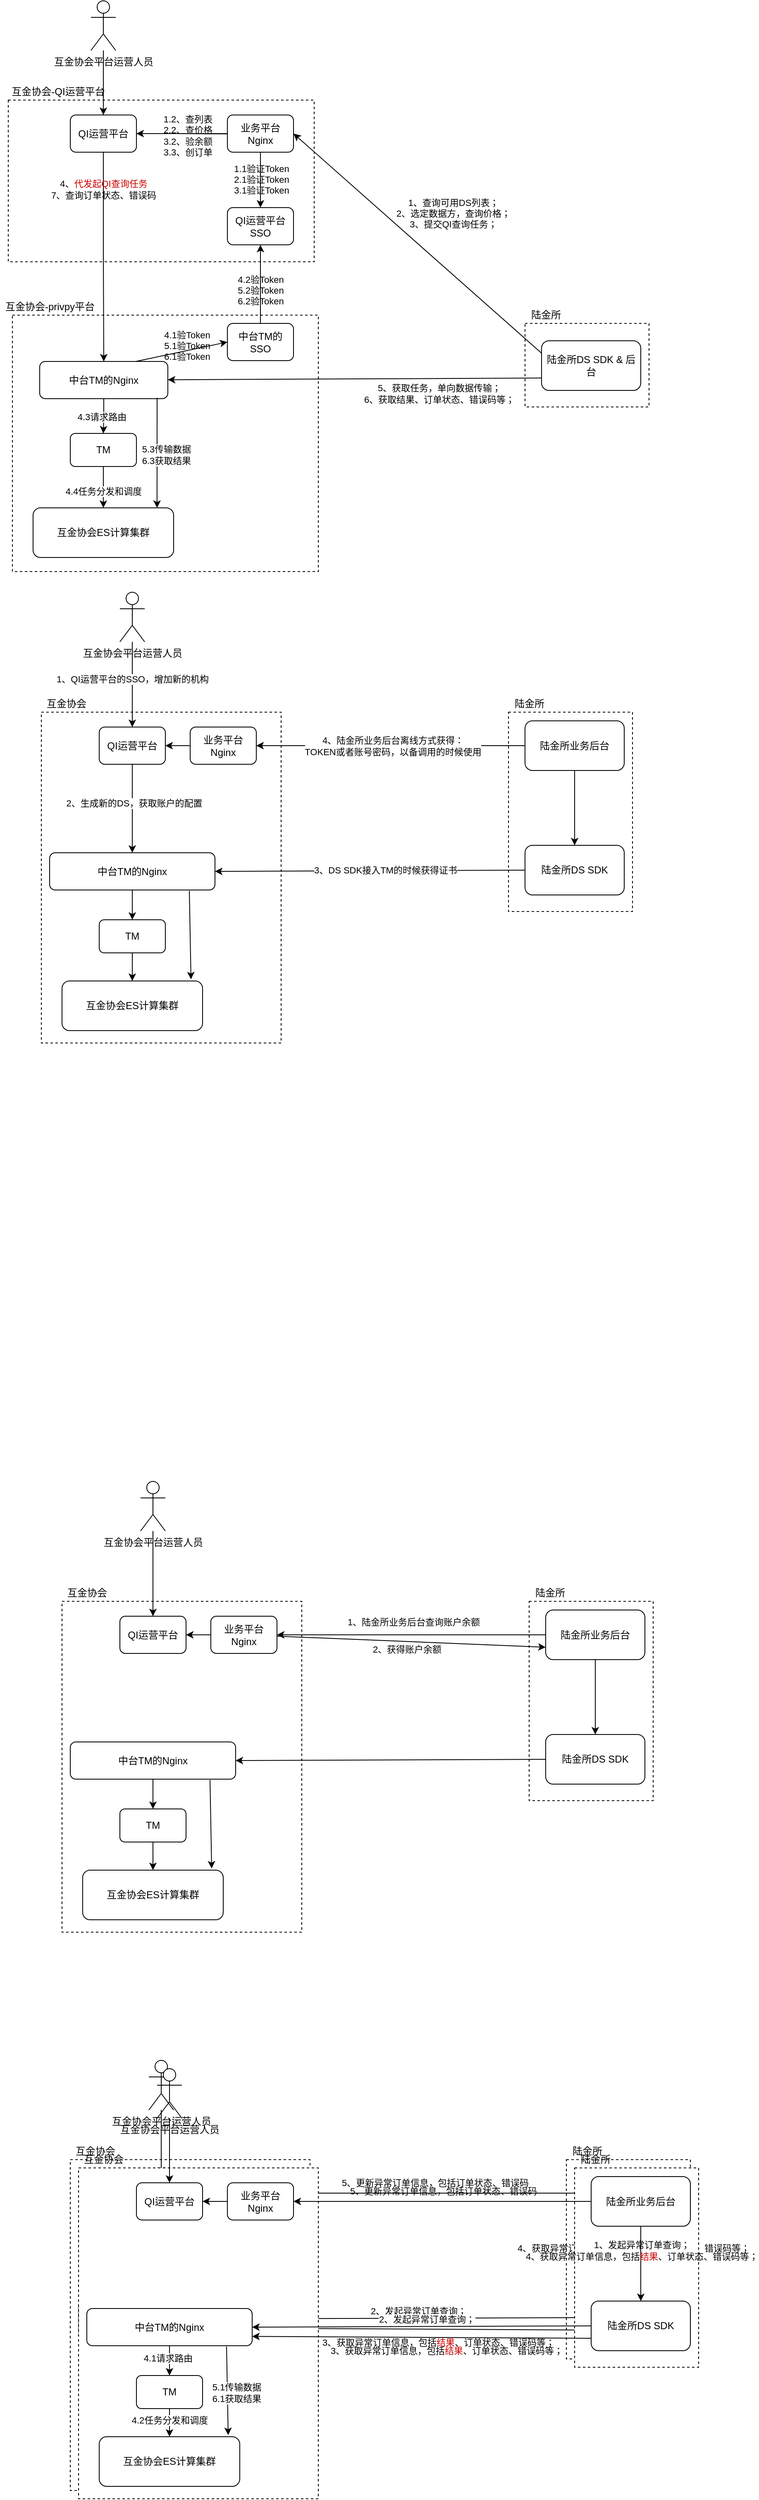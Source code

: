 <mxfile version="14.2.7" type="github"><diagram id="n4bqpxJSWs9qwXVAG9Ya" name="Page-1"><mxGraphModel dx="1178" dy="706" grid="1" gridSize="10" guides="1" tooltips="1" connect="1" arrows="1" fold="1" page="1" pageScale="1" pageWidth="827" pageHeight="1169" math="0" shadow="0"><root><mxCell id="0"/><mxCell id="1" parent="0"/><mxCell id="G3FQE8XT8Hdk32QNEZcP-42" value="" style="rounded=0;whiteSpace=wrap;html=1;dashed=1;strokeWidth=1;shadow=0;glass=0;sketch=0;labelBorderColor=none;" vertex="1" parent="1"><mxGeometry x="235" y="380" width="370" height="195.5" as="geometry"/></mxCell><mxCell id="Snnj0pEvWsJ41YhR_awT-1" value="" style="rounded=0;whiteSpace=wrap;html=1;dashed=1;strokeWidth=1;shadow=0;glass=0;sketch=0;labelBorderColor=none;" parent="1" vertex="1"><mxGeometry x="860" y="650" width="150" height="101" as="geometry"/></mxCell><mxCell id="Snnj0pEvWsJ41YhR_awT-2" value="" style="rounded=0;whiteSpace=wrap;html=1;dashed=1;strokeWidth=1;shadow=0;glass=0;sketch=0;labelBorderColor=none;" parent="1" vertex="1"><mxGeometry x="240" y="640" width="370" height="310" as="geometry"/></mxCell><mxCell id="6r078hkE9o605oC8stK7-30" value="" style="edgeStyle=orthogonalEdgeStyle;rounded=0;orthogonalLoop=1;jettySize=auto;html=1;strokeColor=#000000;" parent="1" source="Snnj0pEvWsJ41YhR_awT-5" target="Snnj0pEvWsJ41YhR_awT-17" edge="1"><mxGeometry relative="1" as="geometry"/></mxCell><mxCell id="6r078hkE9o605oC8stK7-31" value="4、&lt;font color=&quot;#cc0000&quot;&gt;代发起QI查询任务&lt;/font&gt;&lt;br&gt;7、查询订单状态、错误码" style="edgeLabel;html=1;align=center;verticalAlign=middle;resizable=0;points=[];labelBackgroundColor=none;" parent="6r078hkE9o605oC8stK7-30" vertex="1" connectable="0"><mxGeometry x="-0.533" y="1" relative="1" as="geometry"><mxPoint x="-1" y="-14" as="offset"/></mxGeometry></mxCell><mxCell id="G3FQE8XT8Hdk32QNEZcP-36" value="" style="edgeStyle=orthogonalEdgeStyle;rounded=0;orthogonalLoop=1;jettySize=auto;html=1;" edge="1" parent="1" target="G3FQE8XT8Hdk32QNEZcP-32"><mxGeometry relative="1" as="geometry"><mxPoint x="436" y="420.5" as="sourcePoint"/></mxGeometry></mxCell><mxCell id="G3FQE8XT8Hdk32QNEZcP-40" value="1.1验证Token&lt;br&gt;2.1验证Token&lt;br&gt;3.1验证Token" style="edgeLabel;html=1;align=center;verticalAlign=middle;resizable=0;points=[];labelBackgroundColor=none;" vertex="1" connectable="0" parent="G3FQE8XT8Hdk32QNEZcP-36"><mxGeometry x="0.716" relative="1" as="geometry"><mxPoint x="1" y="-6.5" as="offset"/></mxGeometry></mxCell><mxCell id="Snnj0pEvWsJ41YhR_awT-5" value="QI运营平台" style="rounded=1;whiteSpace=wrap;html=1;" parent="1" vertex="1"><mxGeometry x="310" y="398" width="80" height="45" as="geometry"/></mxCell><mxCell id="Snnj0pEvWsJ41YhR_awT-6" value="" style="edgeStyle=orthogonalEdgeStyle;rounded=0;orthogonalLoop=1;jettySize=auto;html=1;" parent="1" source="Snnj0pEvWsJ41YhR_awT-7" target="Snnj0pEvWsJ41YhR_awT-5" edge="1"><mxGeometry relative="1" as="geometry"/></mxCell><mxCell id="Snnj0pEvWsJ41YhR_awT-7" value="互金协会平台运营人员" style="shape=umlActor;verticalLabelPosition=bottom;verticalAlign=top;html=1;outlineConnect=0;" parent="1" vertex="1"><mxGeometry x="335" y="260" width="30" height="60" as="geometry"/></mxCell><mxCell id="Snnj0pEvWsJ41YhR_awT-8" value="互金协会ES计算集群" style="rounded=1;whiteSpace=wrap;html=1;" parent="1" vertex="1"><mxGeometry x="265" y="873" width="170" height="60" as="geometry"/></mxCell><mxCell id="Snnj0pEvWsJ41YhR_awT-9" value="" style="edgeStyle=orthogonalEdgeStyle;rounded=0;orthogonalLoop=1;jettySize=auto;html=1;" parent="1" source="Snnj0pEvWsJ41YhR_awT-11" target="Snnj0pEvWsJ41YhR_awT-8" edge="1"><mxGeometry relative="1" as="geometry"/></mxCell><mxCell id="Snnj0pEvWsJ41YhR_awT-10" value="4.4任务分发和调度" style="edgeLabel;html=1;align=center;verticalAlign=middle;resizable=0;points=[];" parent="Snnj0pEvWsJ41YhR_awT-9" vertex="1" connectable="0"><mxGeometry x="0.574" y="1" relative="1" as="geometry"><mxPoint x="-1" y="-10" as="offset"/></mxGeometry></mxCell><mxCell id="Snnj0pEvWsJ41YhR_awT-11" value="TM" style="rounded=1;whiteSpace=wrap;html=1;" parent="1" vertex="1"><mxGeometry x="310" y="783" width="80" height="40" as="geometry"/></mxCell><mxCell id="Snnj0pEvWsJ41YhR_awT-12" value="陆金所DS SDK &amp;amp; 后台" style="rounded=1;whiteSpace=wrap;html=1;" parent="1" vertex="1"><mxGeometry x="880" y="671" width="120" height="60" as="geometry"/></mxCell><mxCell id="Snnj0pEvWsJ41YhR_awT-13" value="&lt;font color=&quot;#000000&quot;&gt;陆金所&lt;/font&gt;" style="text;html=1;align=center;verticalAlign=middle;resizable=0;points=[];autosize=1;fontColor=#EA6B66;" parent="1" vertex="1"><mxGeometry x="860" y="630" width="50" height="20" as="geometry"/></mxCell><mxCell id="Snnj0pEvWsJ41YhR_awT-14" value="&lt;font color=&quot;#000000&quot;&gt;互金协会-QI运营平台&lt;/font&gt;" style="text;html=1;align=center;verticalAlign=middle;resizable=0;points=[];autosize=1;fontColor=#EA6B66;" parent="1" vertex="1"><mxGeometry x="230" y="360" width="130" height="20" as="geometry"/></mxCell><mxCell id="Snnj0pEvWsJ41YhR_awT-15" value="" style="edgeStyle=orthogonalEdgeStyle;rounded=0;orthogonalLoop=1;jettySize=auto;html=1;" parent="1" source="Snnj0pEvWsJ41YhR_awT-17" target="Snnj0pEvWsJ41YhR_awT-11" edge="1"><mxGeometry relative="1" as="geometry"/></mxCell><mxCell id="Snnj0pEvWsJ41YhR_awT-16" value="4.3请求路由" style="edgeLabel;html=1;align=center;verticalAlign=middle;resizable=0;points=[];" parent="Snnj0pEvWsJ41YhR_awT-15" vertex="1" connectable="0"><mxGeometry x="0.407" y="-2" relative="1" as="geometry"><mxPoint y="-8" as="offset"/></mxGeometry></mxCell><mxCell id="Snnj0pEvWsJ41YhR_awT-17" value="中台TM的Nginx" style="rounded=1;whiteSpace=wrap;html=1;" parent="1" vertex="1"><mxGeometry x="273" y="696" width="155" height="45" as="geometry"/></mxCell><mxCell id="Snnj0pEvWsJ41YhR_awT-20" value="" style="endArrow=classic;html=1;entryX=0.882;entryY=0;entryDx=0;entryDy=0;entryPerimeter=0;" parent="1" edge="1" target="Snnj0pEvWsJ41YhR_awT-8"><mxGeometry width="50" height="50" relative="1" as="geometry"><mxPoint x="415" y="740" as="sourcePoint"/><mxPoint x="421" y="816" as="targetPoint"/></mxGeometry></mxCell><mxCell id="Snnj0pEvWsJ41YhR_awT-21" value="5.3传输数据&lt;br&gt;6.3获取结果" style="edgeLabel;html=1;align=center;verticalAlign=middle;resizable=0;points=[];" parent="Snnj0pEvWsJ41YhR_awT-20" vertex="1" connectable="0"><mxGeometry x="0.035" relative="1" as="geometry"><mxPoint x="11" as="offset"/></mxGeometry></mxCell><mxCell id="Snnj0pEvWsJ41YhR_awT-22" value="" style="endArrow=classic;html=1;exitX=0;exitY=0.75;exitDx=0;exitDy=0;" parent="1" source="Snnj0pEvWsJ41YhR_awT-12" target="Snnj0pEvWsJ41YhR_awT-17" edge="1"><mxGeometry width="50" height="50" relative="1" as="geometry"><mxPoint x="380" y="750" as="sourcePoint"/><mxPoint x="430" y="700" as="targetPoint"/></mxGeometry></mxCell><mxCell id="Snnj0pEvWsJ41YhR_awT-23" value="&lt;div&gt;&lt;span style=&quot;font-size: 11px&quot;&gt;5、获取任务，单向数据传输；&lt;/span&gt;&lt;/div&gt;&lt;div&gt;&lt;span style=&quot;font-size: 11px&quot;&gt;6、获取结果、订单状态、错误码等；&lt;/span&gt;&lt;/div&gt;" style="edgeLabel;html=1;align=center;verticalAlign=middle;resizable=0;points=[];labelBackgroundColor=none;" parent="Snnj0pEvWsJ41YhR_awT-22" vertex="1" connectable="0"><mxGeometry x="-0.076" relative="1" as="geometry"><mxPoint x="84.98" y="18.04" as="offset"/></mxGeometry></mxCell><mxCell id="Snnj0pEvWsJ41YhR_awT-24" value="业务平台Nginx" style="rounded=1;whiteSpace=wrap;html=1;" parent="1" vertex="1"><mxGeometry x="500" y="398" width="80" height="45" as="geometry"/></mxCell><mxCell id="Snnj0pEvWsJ41YhR_awT-25" value="" style="endArrow=classic;html=1;exitX=0;exitY=0.25;exitDx=0;exitDy=0;entryX=1;entryY=0.5;entryDx=0;entryDy=0;fillColor=#d5e8d4;" parent="1" source="Snnj0pEvWsJ41YhR_awT-12" target="Snnj0pEvWsJ41YhR_awT-24" edge="1"><mxGeometry width="50" height="50" relative="1" as="geometry"><mxPoint x="860" y="420.5" as="sourcePoint"/><mxPoint x="430" y="510" as="targetPoint"/></mxGeometry></mxCell><mxCell id="Snnj0pEvWsJ41YhR_awT-26" value="1、查询可用DS列表；&lt;br&gt;2、选定数据方，查询价格；&lt;br&gt;&lt;span style=&quot;background-color: rgb(255 , 255 , 255)&quot;&gt;3、提交QI查询任务；&lt;/span&gt;" style="edgeLabel;html=1;align=center;verticalAlign=middle;resizable=0;points=[];labelBackgroundColor=none;" parent="Snnj0pEvWsJ41YhR_awT-25" vertex="1" connectable="0"><mxGeometry x="0.113" y="2" relative="1" as="geometry"><mxPoint x="60.99" y="-22.49" as="offset"/></mxGeometry></mxCell><mxCell id="Snnj0pEvWsJ41YhR_awT-27" value="" style="endArrow=classic;html=1;exitX=0;exitY=0.5;exitDx=0;exitDy=0;entryX=1;entryY=0.5;entryDx=0;entryDy=0;" parent="1" source="Snnj0pEvWsJ41YhR_awT-24" target="Snnj0pEvWsJ41YhR_awT-5" edge="1"><mxGeometry width="50" height="50" relative="1" as="geometry"><mxPoint x="380" y="560" as="sourcePoint"/><mxPoint x="430" y="510" as="targetPoint"/></mxGeometry></mxCell><mxCell id="G3FQE8XT8Hdk32QNEZcP-41" value="1.2、查列表&lt;br&gt;2.2、查价格&lt;br&gt;3.2、验余额&lt;br&gt;3.3、创订单" style="edgeLabel;html=1;align=center;verticalAlign=middle;resizable=0;points=[];labelBackgroundColor=none;" vertex="1" connectable="0" parent="Snnj0pEvWsJ41YhR_awT-27"><mxGeometry x="-0.125" y="2" relative="1" as="geometry"><mxPoint as="offset"/></mxGeometry></mxCell><mxCell id="Snnj0pEvWsJ41YhR_awT-31" value="" style="rounded=0;whiteSpace=wrap;html=1;dashed=1;strokeWidth=1;shadow=0;glass=0;sketch=0;labelBorderColor=none;" parent="1" vertex="1"><mxGeometry x="840" y="1120" width="150" height="241" as="geometry"/></mxCell><mxCell id="Snnj0pEvWsJ41YhR_awT-32" value="" style="rounded=0;whiteSpace=wrap;html=1;dashed=1;strokeWidth=1;shadow=0;glass=0;sketch=0;labelBorderColor=none;" parent="1" vertex="1"><mxGeometry x="275" y="1120" width="290" height="400" as="geometry"/></mxCell><mxCell id="Snnj0pEvWsJ41YhR_awT-33" value="" style="edgeStyle=orthogonalEdgeStyle;rounded=0;orthogonalLoop=1;jettySize=auto;html=1;" parent="1" source="Snnj0pEvWsJ41YhR_awT-35" target="Snnj0pEvWsJ41YhR_awT-46" edge="1"><mxGeometry relative="1" as="geometry"/></mxCell><mxCell id="Snnj0pEvWsJ41YhR_awT-34" value="2、生成新的DS，获取账户的配置" style="edgeLabel;html=1;align=center;verticalAlign=middle;resizable=0;points=[];" parent="Snnj0pEvWsJ41YhR_awT-33" vertex="1" connectable="0"><mxGeometry x="-0.121" y="2" relative="1" as="geometry"><mxPoint as="offset"/></mxGeometry></mxCell><mxCell id="Snnj0pEvWsJ41YhR_awT-35" value="QI运营平台" style="rounded=1;whiteSpace=wrap;html=1;" parent="1" vertex="1"><mxGeometry x="345" y="1138" width="80" height="45" as="geometry"/></mxCell><mxCell id="Snnj0pEvWsJ41YhR_awT-36" value="" style="edgeStyle=orthogonalEdgeStyle;rounded=0;orthogonalLoop=1;jettySize=auto;html=1;" parent="1" source="Snnj0pEvWsJ41YhR_awT-38" target="Snnj0pEvWsJ41YhR_awT-35" edge="1"><mxGeometry relative="1" as="geometry"/></mxCell><mxCell id="Snnj0pEvWsJ41YhR_awT-37" value="1、QI运营平台的SSO，增加新的机构" style="edgeLabel;html=1;align=center;verticalAlign=middle;resizable=0;points=[];" parent="Snnj0pEvWsJ41YhR_awT-36" vertex="1" connectable="0"><mxGeometry x="0.103" relative="1" as="geometry"><mxPoint y="-12" as="offset"/></mxGeometry></mxCell><mxCell id="Snnj0pEvWsJ41YhR_awT-38" value="互金协会平台运营人员" style="shape=umlActor;verticalLabelPosition=bottom;verticalAlign=top;html=1;outlineConnect=0;" parent="1" vertex="1"><mxGeometry x="370" y="975" width="30" height="60" as="geometry"/></mxCell><mxCell id="Snnj0pEvWsJ41YhR_awT-39" value="互金协会ES计算集群" style="rounded=1;whiteSpace=wrap;html=1;" parent="1" vertex="1"><mxGeometry x="300" y="1445" width="170" height="60" as="geometry"/></mxCell><mxCell id="Snnj0pEvWsJ41YhR_awT-40" value="" style="edgeStyle=orthogonalEdgeStyle;rounded=0;orthogonalLoop=1;jettySize=auto;html=1;" parent="1" source="Snnj0pEvWsJ41YhR_awT-41" target="Snnj0pEvWsJ41YhR_awT-39" edge="1"><mxGeometry relative="1" as="geometry"/></mxCell><mxCell id="Snnj0pEvWsJ41YhR_awT-41" value="TM" style="rounded=1;whiteSpace=wrap;html=1;" parent="1" vertex="1"><mxGeometry x="345" y="1371" width="80" height="40" as="geometry"/></mxCell><mxCell id="Snnj0pEvWsJ41YhR_awT-42" value="陆金所DS SDK" style="rounded=1;whiteSpace=wrap;html=1;" parent="1" vertex="1"><mxGeometry x="860" y="1281" width="120" height="60" as="geometry"/></mxCell><mxCell id="Snnj0pEvWsJ41YhR_awT-43" value="&lt;font color=&quot;#000000&quot;&gt;陆金所&lt;/font&gt;" style="text;html=1;align=center;verticalAlign=middle;resizable=0;points=[];autosize=1;fontColor=#EA6B66;" parent="1" vertex="1"><mxGeometry x="840" y="1100" width="50" height="20" as="geometry"/></mxCell><mxCell id="Snnj0pEvWsJ41YhR_awT-44" value="&lt;font color=&quot;#000000&quot;&gt;互金协会&lt;/font&gt;" style="text;html=1;align=center;verticalAlign=middle;resizable=0;points=[];autosize=1;fontColor=#EA6B66;" parent="1" vertex="1"><mxGeometry x="275" y="1100" width="60" height="20" as="geometry"/></mxCell><mxCell id="Snnj0pEvWsJ41YhR_awT-45" value="" style="edgeStyle=orthogonalEdgeStyle;rounded=0;orthogonalLoop=1;jettySize=auto;html=1;" parent="1" source="Snnj0pEvWsJ41YhR_awT-46" target="Snnj0pEvWsJ41YhR_awT-41" edge="1"><mxGeometry relative="1" as="geometry"/></mxCell><mxCell id="Snnj0pEvWsJ41YhR_awT-46" value="中台TM的Nginx" style="rounded=1;whiteSpace=wrap;html=1;" parent="1" vertex="1"><mxGeometry x="285" y="1290" width="200" height="45" as="geometry"/></mxCell><mxCell id="Snnj0pEvWsJ41YhR_awT-47" value="" style="endArrow=classic;html=1;exitX=0;exitY=0.5;exitDx=0;exitDy=0;entryX=1;entryY=0.5;entryDx=0;entryDy=0;" parent="1" source="Snnj0pEvWsJ41YhR_awT-42" target="Snnj0pEvWsJ41YhR_awT-46" edge="1"><mxGeometry width="50" height="50" relative="1" as="geometry"><mxPoint x="415" y="1490" as="sourcePoint"/><mxPoint x="465" y="1440" as="targetPoint"/></mxGeometry></mxCell><mxCell id="Snnj0pEvWsJ41YhR_awT-48" value="3、DS SDK接入TM的时候获得证书" style="edgeLabel;html=1;align=center;verticalAlign=middle;resizable=0;points=[];" parent="Snnj0pEvWsJ41YhR_awT-47" vertex="1" connectable="0"><mxGeometry x="0.145" y="1" relative="1" as="geometry"><mxPoint x="44.99" y="-1.86" as="offset"/></mxGeometry></mxCell><mxCell id="Snnj0pEvWsJ41YhR_awT-49" value="" style="endArrow=classic;html=1;exitX=0.845;exitY=1.022;exitDx=0;exitDy=0;exitPerimeter=0;" parent="1" source="Snnj0pEvWsJ41YhR_awT-46" edge="1"><mxGeometry width="50" height="50" relative="1" as="geometry"><mxPoint x="415" y="1470" as="sourcePoint"/><mxPoint x="456" y="1443" as="targetPoint"/></mxGeometry></mxCell><mxCell id="Snnj0pEvWsJ41YhR_awT-50" value="业务平台Nginx" style="rounded=1;whiteSpace=wrap;html=1;" parent="1" vertex="1"><mxGeometry x="455" y="1138" width="80" height="45" as="geometry"/></mxCell><mxCell id="Snnj0pEvWsJ41YhR_awT-51" value="" style="endArrow=classic;html=1;exitX=0;exitY=0.5;exitDx=0;exitDy=0;entryX=1;entryY=0.5;entryDx=0;entryDy=0;" parent="1" source="Snnj0pEvWsJ41YhR_awT-50" target="Snnj0pEvWsJ41YhR_awT-35" edge="1"><mxGeometry width="50" height="50" relative="1" as="geometry"><mxPoint x="415" y="1300" as="sourcePoint"/><mxPoint x="465" y="1250" as="targetPoint"/></mxGeometry></mxCell><mxCell id="Snnj0pEvWsJ41YhR_awT-52" value="" style="edgeStyle=orthogonalEdgeStyle;rounded=0;orthogonalLoop=1;jettySize=auto;html=1;" parent="1" source="Snnj0pEvWsJ41YhR_awT-53" target="Snnj0pEvWsJ41YhR_awT-42" edge="1"><mxGeometry relative="1" as="geometry"/></mxCell><mxCell id="Snnj0pEvWsJ41YhR_awT-53" value="陆金所业务后台" style="rounded=1;whiteSpace=wrap;html=1;" parent="1" vertex="1"><mxGeometry x="860" y="1130.5" width="120" height="60" as="geometry"/></mxCell><mxCell id="Snnj0pEvWsJ41YhR_awT-54" value="" style="endArrow=classic;html=1;exitX=0;exitY=0.5;exitDx=0;exitDy=0;entryX=1;entryY=0.5;entryDx=0;entryDy=0;" parent="1" source="Snnj0pEvWsJ41YhR_awT-53" target="Snnj0pEvWsJ41YhR_awT-50" edge="1"><mxGeometry width="50" height="50" relative="1" as="geometry"><mxPoint x="710" y="1250" as="sourcePoint"/><mxPoint x="760" y="1200" as="targetPoint"/></mxGeometry></mxCell><mxCell id="Snnj0pEvWsJ41YhR_awT-55" value="4、陆金所业务后台离线方式获得：&lt;br&gt;TOKEN或者账号密码，以备调用的时候使用" style="edgeLabel;html=1;align=center;verticalAlign=middle;resizable=0;points=[];" parent="Snnj0pEvWsJ41YhR_awT-54" vertex="1" connectable="0"><mxGeometry x="0.077" y="-1" relative="1" as="geometry"><mxPoint x="15" y="1" as="offset"/></mxGeometry></mxCell><mxCell id="Snnj0pEvWsJ41YhR_awT-56" value="" style="rounded=0;whiteSpace=wrap;html=1;dashed=1;strokeWidth=1;shadow=0;glass=0;sketch=0;labelBorderColor=none;" parent="1" vertex="1"><mxGeometry x="865" y="2195" width="150" height="241" as="geometry"/></mxCell><mxCell id="Snnj0pEvWsJ41YhR_awT-57" value="" style="rounded=0;whiteSpace=wrap;html=1;dashed=1;strokeWidth=1;shadow=0;glass=0;sketch=0;labelBorderColor=none;" parent="1" vertex="1"><mxGeometry x="300" y="2195" width="290" height="400" as="geometry"/></mxCell><mxCell id="Snnj0pEvWsJ41YhR_awT-59" value="QI运营平台" style="rounded=1;whiteSpace=wrap;html=1;" parent="1" vertex="1"><mxGeometry x="370" y="2213" width="80" height="45" as="geometry"/></mxCell><mxCell id="Snnj0pEvWsJ41YhR_awT-60" value="" style="edgeStyle=orthogonalEdgeStyle;rounded=0;orthogonalLoop=1;jettySize=auto;html=1;" parent="1" source="Snnj0pEvWsJ41YhR_awT-61" target="Snnj0pEvWsJ41YhR_awT-59" edge="1"><mxGeometry relative="1" as="geometry"/></mxCell><mxCell id="Snnj0pEvWsJ41YhR_awT-61" value="互金协会平台运营人员" style="shape=umlActor;verticalLabelPosition=bottom;verticalAlign=top;html=1;outlineConnect=0;" parent="1" vertex="1"><mxGeometry x="395" y="2050" width="30" height="60" as="geometry"/></mxCell><mxCell id="Snnj0pEvWsJ41YhR_awT-62" value="互金协会ES计算集群" style="rounded=1;whiteSpace=wrap;html=1;" parent="1" vertex="1"><mxGeometry x="325" y="2520" width="170" height="60" as="geometry"/></mxCell><mxCell id="Snnj0pEvWsJ41YhR_awT-63" value="" style="edgeStyle=orthogonalEdgeStyle;rounded=0;orthogonalLoop=1;jettySize=auto;html=1;" parent="1" source="Snnj0pEvWsJ41YhR_awT-64" target="Snnj0pEvWsJ41YhR_awT-62" edge="1"><mxGeometry relative="1" as="geometry"/></mxCell><mxCell id="Snnj0pEvWsJ41YhR_awT-64" value="TM" style="rounded=1;whiteSpace=wrap;html=1;" parent="1" vertex="1"><mxGeometry x="370" y="2446" width="80" height="40" as="geometry"/></mxCell><mxCell id="Snnj0pEvWsJ41YhR_awT-65" value="陆金所DS SDK" style="rounded=1;whiteSpace=wrap;html=1;" parent="1" vertex="1"><mxGeometry x="885" y="2356" width="120" height="60" as="geometry"/></mxCell><mxCell id="Snnj0pEvWsJ41YhR_awT-66" value="&lt;font color=&quot;#000000&quot;&gt;陆金所&lt;/font&gt;" style="text;html=1;align=center;verticalAlign=middle;resizable=0;points=[];autosize=1;fontColor=#EA6B66;" parent="1" vertex="1"><mxGeometry x="865" y="2175" width="50" height="20" as="geometry"/></mxCell><mxCell id="Snnj0pEvWsJ41YhR_awT-67" value="&lt;font color=&quot;#000000&quot;&gt;互金协会&lt;/font&gt;" style="text;html=1;align=center;verticalAlign=middle;resizable=0;points=[];autosize=1;fontColor=#EA6B66;" parent="1" vertex="1"><mxGeometry x="300" y="2175" width="60" height="20" as="geometry"/></mxCell><mxCell id="Snnj0pEvWsJ41YhR_awT-68" value="" style="edgeStyle=orthogonalEdgeStyle;rounded=0;orthogonalLoop=1;jettySize=auto;html=1;" parent="1" source="Snnj0pEvWsJ41YhR_awT-69" target="Snnj0pEvWsJ41YhR_awT-64" edge="1"><mxGeometry relative="1" as="geometry"/></mxCell><mxCell id="Snnj0pEvWsJ41YhR_awT-69" value="中台TM的Nginx" style="rounded=1;whiteSpace=wrap;html=1;" parent="1" vertex="1"><mxGeometry x="310" y="2365" width="200" height="45" as="geometry"/></mxCell><mxCell id="Snnj0pEvWsJ41YhR_awT-70" value="" style="endArrow=classic;html=1;exitX=0;exitY=0.5;exitDx=0;exitDy=0;entryX=1;entryY=0.5;entryDx=0;entryDy=0;" parent="1" source="Snnj0pEvWsJ41YhR_awT-65" target="Snnj0pEvWsJ41YhR_awT-69" edge="1"><mxGeometry width="50" height="50" relative="1" as="geometry"><mxPoint x="440" y="2565" as="sourcePoint"/><mxPoint x="490" y="2515" as="targetPoint"/></mxGeometry></mxCell><mxCell id="Snnj0pEvWsJ41YhR_awT-71" value="" style="endArrow=classic;html=1;exitX=0.845;exitY=1.022;exitDx=0;exitDy=0;exitPerimeter=0;" parent="1" source="Snnj0pEvWsJ41YhR_awT-69" edge="1"><mxGeometry width="50" height="50" relative="1" as="geometry"><mxPoint x="440" y="2545" as="sourcePoint"/><mxPoint x="481" y="2518" as="targetPoint"/></mxGeometry></mxCell><mxCell id="Snnj0pEvWsJ41YhR_awT-72" value="业务平台Nginx" style="rounded=1;whiteSpace=wrap;html=1;" parent="1" vertex="1"><mxGeometry x="480" y="2213" width="80" height="45" as="geometry"/></mxCell><mxCell id="Snnj0pEvWsJ41YhR_awT-73" value="" style="endArrow=classic;html=1;exitX=0;exitY=0.5;exitDx=0;exitDy=0;entryX=1;entryY=0.5;entryDx=0;entryDy=0;" parent="1" source="Snnj0pEvWsJ41YhR_awT-72" target="Snnj0pEvWsJ41YhR_awT-59" edge="1"><mxGeometry width="50" height="50" relative="1" as="geometry"><mxPoint x="440" y="2375" as="sourcePoint"/><mxPoint x="490" y="2325" as="targetPoint"/></mxGeometry></mxCell><mxCell id="Snnj0pEvWsJ41YhR_awT-74" value="" style="edgeStyle=orthogonalEdgeStyle;rounded=0;orthogonalLoop=1;jettySize=auto;html=1;" parent="1" source="Snnj0pEvWsJ41YhR_awT-75" target="Snnj0pEvWsJ41YhR_awT-65" edge="1"><mxGeometry relative="1" as="geometry"/></mxCell><mxCell id="Snnj0pEvWsJ41YhR_awT-75" value="陆金所业务后台" style="rounded=1;whiteSpace=wrap;html=1;" parent="1" vertex="1"><mxGeometry x="885" y="2205.5" width="120" height="60" as="geometry"/></mxCell><mxCell id="Snnj0pEvWsJ41YhR_awT-76" value="" style="endArrow=classic;html=1;exitX=0;exitY=0.5;exitDx=0;exitDy=0;entryX=1;entryY=0.5;entryDx=0;entryDy=0;" parent="1" source="Snnj0pEvWsJ41YhR_awT-75" target="Snnj0pEvWsJ41YhR_awT-72" edge="1"><mxGeometry width="50" height="50" relative="1" as="geometry"><mxPoint x="735" y="2325" as="sourcePoint"/><mxPoint x="785" y="2275" as="targetPoint"/></mxGeometry></mxCell><mxCell id="Snnj0pEvWsJ41YhR_awT-77" value="1、陆金所业务后台查询账户余额" style="edgeLabel;html=1;align=center;verticalAlign=middle;resizable=0;points=[];" parent="Snnj0pEvWsJ41YhR_awT-76" vertex="1" connectable="0"><mxGeometry x="0.077" y="-1" relative="1" as="geometry"><mxPoint x="15" y="-14.5" as="offset"/></mxGeometry></mxCell><mxCell id="Snnj0pEvWsJ41YhR_awT-78" value="" style="endArrow=classic;html=1;entryX=0;entryY=0.75;entryDx=0;entryDy=0;" parent="1" source="Snnj0pEvWsJ41YhR_awT-72" target="Snnj0pEvWsJ41YhR_awT-75" edge="1"><mxGeometry width="50" height="50" relative="1" as="geometry"><mxPoint x="710" y="2420" as="sourcePoint"/><mxPoint x="760" y="2370" as="targetPoint"/></mxGeometry></mxCell><mxCell id="Snnj0pEvWsJ41YhR_awT-79" value="2、获得账户余额" style="edgeLabel;html=1;align=center;verticalAlign=middle;resizable=0;points=[];" parent="Snnj0pEvWsJ41YhR_awT-78" vertex="1" connectable="0"><mxGeometry x="-0.034" y="1" relative="1" as="geometry"><mxPoint y="10.44" as="offset"/></mxGeometry></mxCell><mxCell id="6r078hkE9o605oC8stK7-1" value="" style="rounded=0;whiteSpace=wrap;html=1;dashed=1;strokeWidth=1;shadow=0;glass=0;sketch=0;labelBorderColor=none;" parent="1" vertex="1"><mxGeometry x="910" y="2870" width="150" height="241" as="geometry"/></mxCell><mxCell id="6r078hkE9o605oC8stK7-2" value="" style="rounded=0;whiteSpace=wrap;html=1;dashed=1;strokeWidth=1;shadow=0;glass=0;sketch=0;labelBorderColor=none;" parent="1" vertex="1"><mxGeometry x="310" y="2870" width="290" height="400" as="geometry"/></mxCell><mxCell id="6r078hkE9o605oC8stK7-3" value="QI运营平台" style="rounded=1;whiteSpace=wrap;html=1;" parent="1" vertex="1"><mxGeometry x="380" y="2888" width="80" height="45" as="geometry"/></mxCell><mxCell id="6r078hkE9o605oC8stK7-4" value="" style="edgeStyle=orthogonalEdgeStyle;rounded=0;orthogonalLoop=1;jettySize=auto;html=1;" parent="1" source="6r078hkE9o605oC8stK7-5" target="6r078hkE9o605oC8stK7-3" edge="1"><mxGeometry relative="1" as="geometry"/></mxCell><mxCell id="6r078hkE9o605oC8stK7-5" value="互金协会平台运营人员" style="shape=umlActor;verticalLabelPosition=bottom;verticalAlign=top;html=1;outlineConnect=0;" parent="1" vertex="1"><mxGeometry x="405" y="2750" width="30" height="60" as="geometry"/></mxCell><mxCell id="6r078hkE9o605oC8stK7-6" value="互金协会ES计算集群" style="rounded=1;whiteSpace=wrap;html=1;" parent="1" vertex="1"><mxGeometry x="335" y="3195" width="170" height="60" as="geometry"/></mxCell><mxCell id="6r078hkE9o605oC8stK7-7" value="" style="edgeStyle=orthogonalEdgeStyle;rounded=0;orthogonalLoop=1;jettySize=auto;html=1;" parent="1" source="6r078hkE9o605oC8stK7-9" target="6r078hkE9o605oC8stK7-6" edge="1"><mxGeometry relative="1" as="geometry"/></mxCell><mxCell id="6r078hkE9o605oC8stK7-8" value="4.2任务分发和调度" style="edgeLabel;html=1;align=center;verticalAlign=middle;resizable=0;points=[];" parent="6r078hkE9o605oC8stK7-7" vertex="1" connectable="0"><mxGeometry x="0.574" y="1" relative="1" as="geometry"><mxPoint x="-1" y="-10" as="offset"/></mxGeometry></mxCell><mxCell id="6r078hkE9o605oC8stK7-9" value="TM" style="rounded=1;whiteSpace=wrap;html=1;" parent="1" vertex="1"><mxGeometry x="380" y="3121" width="80" height="40" as="geometry"/></mxCell><mxCell id="6r078hkE9o605oC8stK7-10" value="陆金所DS SDK" style="rounded=1;whiteSpace=wrap;html=1;" parent="1" vertex="1"><mxGeometry x="930" y="3031" width="120" height="60" as="geometry"/></mxCell><mxCell id="6r078hkE9o605oC8stK7-11" value="&lt;font color=&quot;#000000&quot;&gt;陆金所&lt;/font&gt;" style="text;html=1;align=center;verticalAlign=middle;resizable=0;points=[];autosize=1;fontColor=#EA6B66;" parent="1" vertex="1"><mxGeometry x="910" y="2850" width="50" height="20" as="geometry"/></mxCell><mxCell id="6r078hkE9o605oC8stK7-12" value="&lt;font color=&quot;#000000&quot;&gt;互金协会&lt;/font&gt;" style="text;html=1;align=center;verticalAlign=middle;resizable=0;points=[];autosize=1;fontColor=#EA6B66;" parent="1" vertex="1"><mxGeometry x="310" y="2850" width="60" height="20" as="geometry"/></mxCell><mxCell id="6r078hkE9o605oC8stK7-13" value="" style="edgeStyle=orthogonalEdgeStyle;rounded=0;orthogonalLoop=1;jettySize=auto;html=1;" parent="1" source="6r078hkE9o605oC8stK7-15" target="6r078hkE9o605oC8stK7-9" edge="1"><mxGeometry relative="1" as="geometry"/></mxCell><mxCell id="6r078hkE9o605oC8stK7-14" value="4.1请求路由" style="edgeLabel;html=1;align=center;verticalAlign=middle;resizable=0;points=[];" parent="6r078hkE9o605oC8stK7-13" vertex="1" connectable="0"><mxGeometry x="0.407" y="-2" relative="1" as="geometry"><mxPoint y="-8" as="offset"/></mxGeometry></mxCell><mxCell id="6r078hkE9o605oC8stK7-15" value="中台TM的Nginx" style="rounded=1;whiteSpace=wrap;html=1;" parent="1" vertex="1"><mxGeometry x="320" y="3040" width="200" height="45" as="geometry"/></mxCell><mxCell id="6r078hkE9o605oC8stK7-16" value="" style="endArrow=classic;html=1;exitX=0;exitY=0.5;exitDx=0;exitDy=0;entryX=1;entryY=0.5;entryDx=0;entryDy=0;" parent="1" source="6r078hkE9o605oC8stK7-10" target="6r078hkE9o605oC8stK7-15" edge="1"><mxGeometry width="50" height="50" relative="1" as="geometry"><mxPoint x="450" y="3240" as="sourcePoint"/><mxPoint x="500" y="3190" as="targetPoint"/></mxGeometry></mxCell><mxCell id="6r078hkE9o605oC8stK7-17" value="2、发起异常订单查询；" style="edgeLabel;html=1;align=center;verticalAlign=middle;resizable=0;points=[];" parent="6r078hkE9o605oC8stK7-16" vertex="1" connectable="0"><mxGeometry x="-0.027" y="-3" relative="1" as="geometry"><mxPoint y="-6" as="offset"/></mxGeometry></mxCell><mxCell id="6r078hkE9o605oC8stK7-18" value="" style="endArrow=classic;html=1;exitX=0.845;exitY=1.022;exitDx=0;exitDy=0;exitPerimeter=0;" parent="1" source="6r078hkE9o605oC8stK7-15" edge="1"><mxGeometry width="50" height="50" relative="1" as="geometry"><mxPoint x="450" y="3220" as="sourcePoint"/><mxPoint x="491" y="3193" as="targetPoint"/></mxGeometry></mxCell><mxCell id="6r078hkE9o605oC8stK7-19" value="5.1传输数据&lt;br&gt;6.1获取结果" style="edgeLabel;html=1;align=center;verticalAlign=middle;resizable=0;points=[];" parent="6r078hkE9o605oC8stK7-18" vertex="1" connectable="0"><mxGeometry x="0.035" relative="1" as="geometry"><mxPoint x="11" as="offset"/></mxGeometry></mxCell><mxCell id="6r078hkE9o605oC8stK7-20" value="" style="endArrow=classic;html=1;entryX=1;entryY=0.75;entryDx=0;entryDy=0;exitX=0;exitY=0.75;exitDx=0;exitDy=0;" parent="1" source="6r078hkE9o605oC8stK7-10" target="6r078hkE9o605oC8stK7-15" edge="1"><mxGeometry width="50" height="50" relative="1" as="geometry"><mxPoint x="450" y="3240" as="sourcePoint"/><mxPoint x="500" y="3190" as="targetPoint"/></mxGeometry></mxCell><mxCell id="6r078hkE9o605oC8stK7-21" value="&lt;div&gt;&lt;span style=&quot;font-size: 11px&quot;&gt;3、&lt;/span&gt;获取异常订单信息，包括&lt;font color=&quot;#cc0000&quot;&gt;结果&lt;/font&gt;、订单状态、错误码等；&lt;/div&gt;" style="edgeLabel;html=1;align=center;verticalAlign=middle;resizable=0;points=[];labelBackgroundColor=none;" parent="6r078hkE9o605oC8stK7-20" vertex="1" connectable="0"><mxGeometry x="-0.076" relative="1" as="geometry"><mxPoint x="14" y="16" as="offset"/></mxGeometry></mxCell><mxCell id="6r078hkE9o605oC8stK7-22" value="业务平台Nginx" style="rounded=1;whiteSpace=wrap;html=1;" parent="1" vertex="1"><mxGeometry x="490" y="2888" width="80" height="45" as="geometry"/></mxCell><mxCell id="6r078hkE9o605oC8stK7-23" value="" style="endArrow=classic;html=1;exitX=0;exitY=0.5;exitDx=0;exitDy=0;entryX=1;entryY=0.5;entryDx=0;entryDy=0;" parent="1" source="6r078hkE9o605oC8stK7-28" target="6r078hkE9o605oC8stK7-22" edge="1"><mxGeometry width="50" height="50" relative="1" as="geometry"><mxPoint x="450" y="3050" as="sourcePoint"/><mxPoint x="500" y="3000" as="targetPoint"/></mxGeometry></mxCell><mxCell id="6r078hkE9o605oC8stK7-24" value="5、更新异常订单信息，包括订单状态、错误码" style="edgeLabel;html=1;align=center;verticalAlign=middle;resizable=0;points=[];labelBackgroundColor=none;" parent="6r078hkE9o605oC8stK7-23" vertex="1" connectable="0"><mxGeometry x="0.113" y="2" relative="1" as="geometry"><mxPoint x="21" y="-15" as="offset"/></mxGeometry></mxCell><mxCell id="6r078hkE9o605oC8stK7-25" value="" style="endArrow=classic;html=1;exitX=0;exitY=0.5;exitDx=0;exitDy=0;entryX=1;entryY=0.5;entryDx=0;entryDy=0;" parent="1" source="6r078hkE9o605oC8stK7-22" target="6r078hkE9o605oC8stK7-3" edge="1"><mxGeometry width="50" height="50" relative="1" as="geometry"><mxPoint x="450" y="3050" as="sourcePoint"/><mxPoint x="500" y="3000" as="targetPoint"/></mxGeometry></mxCell><mxCell id="6r078hkE9o605oC8stK7-26" value="" style="edgeStyle=orthogonalEdgeStyle;rounded=0;orthogonalLoop=1;jettySize=auto;html=1;" parent="1" source="6r078hkE9o605oC8stK7-28" target="6r078hkE9o605oC8stK7-10" edge="1"><mxGeometry relative="1" as="geometry"/></mxCell><mxCell id="6r078hkE9o605oC8stK7-27" value="1、发起异常订单查询；&lt;br&gt;4、获取异常订单信息，包括&lt;font color=&quot;#cc0000&quot;&gt;结果&lt;/font&gt;、订单状态、错误码等；" style="edgeLabel;html=1;align=center;verticalAlign=middle;resizable=0;points=[];labelBackgroundColor=none;" parent="6r078hkE9o605oC8stK7-26" vertex="1" connectable="0"><mxGeometry x="-0.364" y="1" relative="1" as="geometry"><mxPoint as="offset"/></mxGeometry></mxCell><mxCell id="6r078hkE9o605oC8stK7-28" value="陆金所业务后台" style="rounded=1;whiteSpace=wrap;html=1;" parent="1" vertex="1"><mxGeometry x="930" y="2880.5" width="120" height="60" as="geometry"/></mxCell><mxCell id="G3FQE8XT8Hdk32QNEZcP-1" value="" style="rounded=0;whiteSpace=wrap;html=1;dashed=1;strokeWidth=1;shadow=0;glass=0;sketch=0;labelBorderColor=none;" vertex="1" parent="1"><mxGeometry x="920" y="2880" width="150" height="241" as="geometry"/></mxCell><mxCell id="G3FQE8XT8Hdk32QNEZcP-2" value="" style="rounded=0;whiteSpace=wrap;html=1;dashed=1;strokeWidth=1;shadow=0;glass=0;sketch=0;labelBorderColor=none;" vertex="1" parent="1"><mxGeometry x="320" y="2880" width="290" height="400" as="geometry"/></mxCell><mxCell id="G3FQE8XT8Hdk32QNEZcP-3" value="QI运营平台" style="rounded=1;whiteSpace=wrap;html=1;" vertex="1" parent="1"><mxGeometry x="390" y="2898" width="80" height="45" as="geometry"/></mxCell><mxCell id="G3FQE8XT8Hdk32QNEZcP-4" value="" style="edgeStyle=orthogonalEdgeStyle;rounded=0;orthogonalLoop=1;jettySize=auto;html=1;" edge="1" parent="1" source="G3FQE8XT8Hdk32QNEZcP-5" target="G3FQE8XT8Hdk32QNEZcP-3"><mxGeometry relative="1" as="geometry"/></mxCell><mxCell id="G3FQE8XT8Hdk32QNEZcP-5" value="互金协会平台运营人员" style="shape=umlActor;verticalLabelPosition=bottom;verticalAlign=top;html=1;outlineConnect=0;" vertex="1" parent="1"><mxGeometry x="415" y="2760" width="30" height="60" as="geometry"/></mxCell><mxCell id="G3FQE8XT8Hdk32QNEZcP-6" value="互金协会ES计算集群" style="rounded=1;whiteSpace=wrap;html=1;" vertex="1" parent="1"><mxGeometry x="345" y="3205" width="170" height="60" as="geometry"/></mxCell><mxCell id="G3FQE8XT8Hdk32QNEZcP-7" value="" style="edgeStyle=orthogonalEdgeStyle;rounded=0;orthogonalLoop=1;jettySize=auto;html=1;" edge="1" parent="1" source="G3FQE8XT8Hdk32QNEZcP-9" target="G3FQE8XT8Hdk32QNEZcP-6"><mxGeometry relative="1" as="geometry"/></mxCell><mxCell id="G3FQE8XT8Hdk32QNEZcP-8" value="4.2任务分发和调度" style="edgeLabel;html=1;align=center;verticalAlign=middle;resizable=0;points=[];" vertex="1" connectable="0" parent="G3FQE8XT8Hdk32QNEZcP-7"><mxGeometry x="0.574" y="1" relative="1" as="geometry"><mxPoint x="-1" y="-10" as="offset"/></mxGeometry></mxCell><mxCell id="G3FQE8XT8Hdk32QNEZcP-9" value="TM" style="rounded=1;whiteSpace=wrap;html=1;" vertex="1" parent="1"><mxGeometry x="390" y="3131" width="80" height="40" as="geometry"/></mxCell><mxCell id="G3FQE8XT8Hdk32QNEZcP-10" value="陆金所DS SDK" style="rounded=1;whiteSpace=wrap;html=1;" vertex="1" parent="1"><mxGeometry x="940" y="3041" width="120" height="60" as="geometry"/></mxCell><mxCell id="G3FQE8XT8Hdk32QNEZcP-11" value="&lt;font color=&quot;#000000&quot;&gt;陆金所&lt;/font&gt;" style="text;html=1;align=center;verticalAlign=middle;resizable=0;points=[];autosize=1;fontColor=#EA6B66;" vertex="1" parent="1"><mxGeometry x="920" y="2860" width="50" height="20" as="geometry"/></mxCell><mxCell id="G3FQE8XT8Hdk32QNEZcP-12" value="&lt;font color=&quot;#000000&quot;&gt;互金协会&lt;/font&gt;" style="text;html=1;align=center;verticalAlign=middle;resizable=0;points=[];autosize=1;fontColor=#EA6B66;" vertex="1" parent="1"><mxGeometry x="320" y="2860" width="60" height="20" as="geometry"/></mxCell><mxCell id="G3FQE8XT8Hdk32QNEZcP-13" value="" style="edgeStyle=orthogonalEdgeStyle;rounded=0;orthogonalLoop=1;jettySize=auto;html=1;" edge="1" parent="1" source="G3FQE8XT8Hdk32QNEZcP-15" target="G3FQE8XT8Hdk32QNEZcP-9"><mxGeometry relative="1" as="geometry"/></mxCell><mxCell id="G3FQE8XT8Hdk32QNEZcP-14" value="4.1请求路由" style="edgeLabel;html=1;align=center;verticalAlign=middle;resizable=0;points=[];" vertex="1" connectable="0" parent="G3FQE8XT8Hdk32QNEZcP-13"><mxGeometry x="0.407" y="-2" relative="1" as="geometry"><mxPoint y="-8" as="offset"/></mxGeometry></mxCell><mxCell id="G3FQE8XT8Hdk32QNEZcP-15" value="中台TM的Nginx" style="rounded=1;whiteSpace=wrap;html=1;" vertex="1" parent="1"><mxGeometry x="330" y="3050" width="200" height="45" as="geometry"/></mxCell><mxCell id="G3FQE8XT8Hdk32QNEZcP-16" value="" style="endArrow=classic;html=1;exitX=0;exitY=0.5;exitDx=0;exitDy=0;entryX=1;entryY=0.5;entryDx=0;entryDy=0;" edge="1" parent="1" source="G3FQE8XT8Hdk32QNEZcP-10" target="G3FQE8XT8Hdk32QNEZcP-15"><mxGeometry width="50" height="50" relative="1" as="geometry"><mxPoint x="460" y="3250" as="sourcePoint"/><mxPoint x="510" y="3200" as="targetPoint"/></mxGeometry></mxCell><mxCell id="G3FQE8XT8Hdk32QNEZcP-17" value="2、发起异常订单查询；" style="edgeLabel;html=1;align=center;verticalAlign=middle;resizable=0;points=[];" vertex="1" connectable="0" parent="G3FQE8XT8Hdk32QNEZcP-16"><mxGeometry x="-0.027" y="-3" relative="1" as="geometry"><mxPoint y="-6" as="offset"/></mxGeometry></mxCell><mxCell id="G3FQE8XT8Hdk32QNEZcP-18" value="" style="endArrow=classic;html=1;exitX=0.845;exitY=1.022;exitDx=0;exitDy=0;exitPerimeter=0;" edge="1" parent="1" source="G3FQE8XT8Hdk32QNEZcP-15"><mxGeometry width="50" height="50" relative="1" as="geometry"><mxPoint x="460" y="3230" as="sourcePoint"/><mxPoint x="501" y="3203" as="targetPoint"/></mxGeometry></mxCell><mxCell id="G3FQE8XT8Hdk32QNEZcP-19" value="5.1传输数据&lt;br&gt;6.1获取结果" style="edgeLabel;html=1;align=center;verticalAlign=middle;resizable=0;points=[];" vertex="1" connectable="0" parent="G3FQE8XT8Hdk32QNEZcP-18"><mxGeometry x="0.035" relative="1" as="geometry"><mxPoint x="11" as="offset"/></mxGeometry></mxCell><mxCell id="G3FQE8XT8Hdk32QNEZcP-20" value="" style="endArrow=classic;html=1;entryX=1;entryY=0.75;entryDx=0;entryDy=0;exitX=0;exitY=0.75;exitDx=0;exitDy=0;" edge="1" parent="1" source="G3FQE8XT8Hdk32QNEZcP-10" target="G3FQE8XT8Hdk32QNEZcP-15"><mxGeometry width="50" height="50" relative="1" as="geometry"><mxPoint x="460" y="3250" as="sourcePoint"/><mxPoint x="510" y="3200" as="targetPoint"/></mxGeometry></mxCell><mxCell id="G3FQE8XT8Hdk32QNEZcP-21" value="&lt;div&gt;&lt;span style=&quot;font-size: 11px&quot;&gt;3、&lt;/span&gt;获取异常订单信息，包括&lt;font color=&quot;#cc0000&quot;&gt;结果&lt;/font&gt;、订单状态、错误码等；&lt;/div&gt;" style="edgeLabel;html=1;align=center;verticalAlign=middle;resizable=0;points=[];labelBackgroundColor=none;" vertex="1" connectable="0" parent="G3FQE8XT8Hdk32QNEZcP-20"><mxGeometry x="-0.076" relative="1" as="geometry"><mxPoint x="14" y="16" as="offset"/></mxGeometry></mxCell><mxCell id="G3FQE8XT8Hdk32QNEZcP-22" value="业务平台Nginx" style="rounded=1;whiteSpace=wrap;html=1;" vertex="1" parent="1"><mxGeometry x="500" y="2898" width="80" height="45" as="geometry"/></mxCell><mxCell id="G3FQE8XT8Hdk32QNEZcP-23" value="" style="endArrow=classic;html=1;exitX=0;exitY=0.5;exitDx=0;exitDy=0;entryX=1;entryY=0.5;entryDx=0;entryDy=0;" edge="1" parent="1" source="G3FQE8XT8Hdk32QNEZcP-28" target="G3FQE8XT8Hdk32QNEZcP-22"><mxGeometry width="50" height="50" relative="1" as="geometry"><mxPoint x="460" y="3060" as="sourcePoint"/><mxPoint x="510" y="3010" as="targetPoint"/></mxGeometry></mxCell><mxCell id="G3FQE8XT8Hdk32QNEZcP-24" value="5、更新异常订单信息，包括订单状态、错误码" style="edgeLabel;html=1;align=center;verticalAlign=middle;resizable=0;points=[];labelBackgroundColor=none;" vertex="1" connectable="0" parent="G3FQE8XT8Hdk32QNEZcP-23"><mxGeometry x="0.113" y="2" relative="1" as="geometry"><mxPoint x="21" y="-15" as="offset"/></mxGeometry></mxCell><mxCell id="G3FQE8XT8Hdk32QNEZcP-25" value="" style="endArrow=classic;html=1;exitX=0;exitY=0.5;exitDx=0;exitDy=0;entryX=1;entryY=0.5;entryDx=0;entryDy=0;" edge="1" parent="1" source="G3FQE8XT8Hdk32QNEZcP-22" target="G3FQE8XT8Hdk32QNEZcP-3"><mxGeometry width="50" height="50" relative="1" as="geometry"><mxPoint x="460" y="3060" as="sourcePoint"/><mxPoint x="510" y="3010" as="targetPoint"/></mxGeometry></mxCell><mxCell id="G3FQE8XT8Hdk32QNEZcP-26" value="" style="edgeStyle=orthogonalEdgeStyle;rounded=0;orthogonalLoop=1;jettySize=auto;html=1;" edge="1" parent="1" source="G3FQE8XT8Hdk32QNEZcP-28" target="G3FQE8XT8Hdk32QNEZcP-10"><mxGeometry relative="1" as="geometry"/></mxCell><mxCell id="G3FQE8XT8Hdk32QNEZcP-27" value="1、发起异常订单查询；&lt;br&gt;4、获取异常订单信息，包括&lt;font color=&quot;#cc0000&quot;&gt;结果&lt;/font&gt;、订单状态、错误码等；" style="edgeLabel;html=1;align=center;verticalAlign=middle;resizable=0;points=[];labelBackgroundColor=none;" vertex="1" connectable="0" parent="G3FQE8XT8Hdk32QNEZcP-26"><mxGeometry x="-0.364" y="1" relative="1" as="geometry"><mxPoint as="offset"/></mxGeometry></mxCell><mxCell id="G3FQE8XT8Hdk32QNEZcP-28" value="陆金所业务后台" style="rounded=1;whiteSpace=wrap;html=1;" vertex="1" parent="1"><mxGeometry x="940" y="2890.5" width="120" height="60" as="geometry"/></mxCell><mxCell id="G3FQE8XT8Hdk32QNEZcP-32" value="QI运营平台SSO" style="rounded=1;whiteSpace=wrap;html=1;" vertex="1" parent="1"><mxGeometry x="500" y="510" width="80" height="45" as="geometry"/></mxCell><mxCell id="G3FQE8XT8Hdk32QNEZcP-35" value="" style="edgeStyle=orthogonalEdgeStyle;rounded=0;orthogonalLoop=1;jettySize=auto;html=1;" edge="1" parent="1" source="G3FQE8XT8Hdk32QNEZcP-33" target="G3FQE8XT8Hdk32QNEZcP-32"><mxGeometry relative="1" as="geometry"/></mxCell><mxCell id="G3FQE8XT8Hdk32QNEZcP-39" value="4.2验Token&lt;br&gt;5.2验Token&lt;br&gt;6.2验Token" style="edgeLabel;html=1;align=center;verticalAlign=middle;resizable=0;points=[];labelBackgroundColor=none;" vertex="1" connectable="0" parent="G3FQE8XT8Hdk32QNEZcP-35"><mxGeometry x="0.564" y="2" relative="1" as="geometry"><mxPoint x="2" y="34" as="offset"/></mxGeometry></mxCell><mxCell id="G3FQE8XT8Hdk32QNEZcP-33" value="中台TM的SSO" style="rounded=1;whiteSpace=wrap;html=1;" vertex="1" parent="1"><mxGeometry x="500" y="650" width="80" height="45" as="geometry"/></mxCell><mxCell id="G3FQE8XT8Hdk32QNEZcP-37" value="" style="endArrow=classic;html=1;exitX=0.75;exitY=0;exitDx=0;exitDy=0;entryX=0;entryY=0.5;entryDx=0;entryDy=0;" edge="1" parent="1" source="Snnj0pEvWsJ41YhR_awT-17" target="G3FQE8XT8Hdk32QNEZcP-33"><mxGeometry width="50" height="50" relative="1" as="geometry"><mxPoint x="540" y="550" as="sourcePoint"/><mxPoint x="590" y="500" as="targetPoint"/></mxGeometry></mxCell><mxCell id="G3FQE8XT8Hdk32QNEZcP-38" value="4.1验Token&lt;br&gt;5.1验Token&lt;br&gt;6.1验Token" style="edgeLabel;html=1;align=center;verticalAlign=middle;resizable=0;points=[];labelBackgroundColor=none;" vertex="1" connectable="0" parent="G3FQE8XT8Hdk32QNEZcP-37"><mxGeometry x="-0.062" relative="1" as="geometry"><mxPoint x="9.22" y="-7.77" as="offset"/></mxGeometry></mxCell><mxCell id="G3FQE8XT8Hdk32QNEZcP-43" value="&lt;font color=&quot;#000000&quot;&gt;互金协会-privpy平台&lt;/font&gt;" style="text;html=1;align=center;verticalAlign=middle;resizable=0;points=[];autosize=1;fontColor=#EA6B66;" vertex="1" parent="1"><mxGeometry x="225" y="620" width="120" height="20" as="geometry"/></mxCell></root></mxGraphModel></diagram></mxfile>
